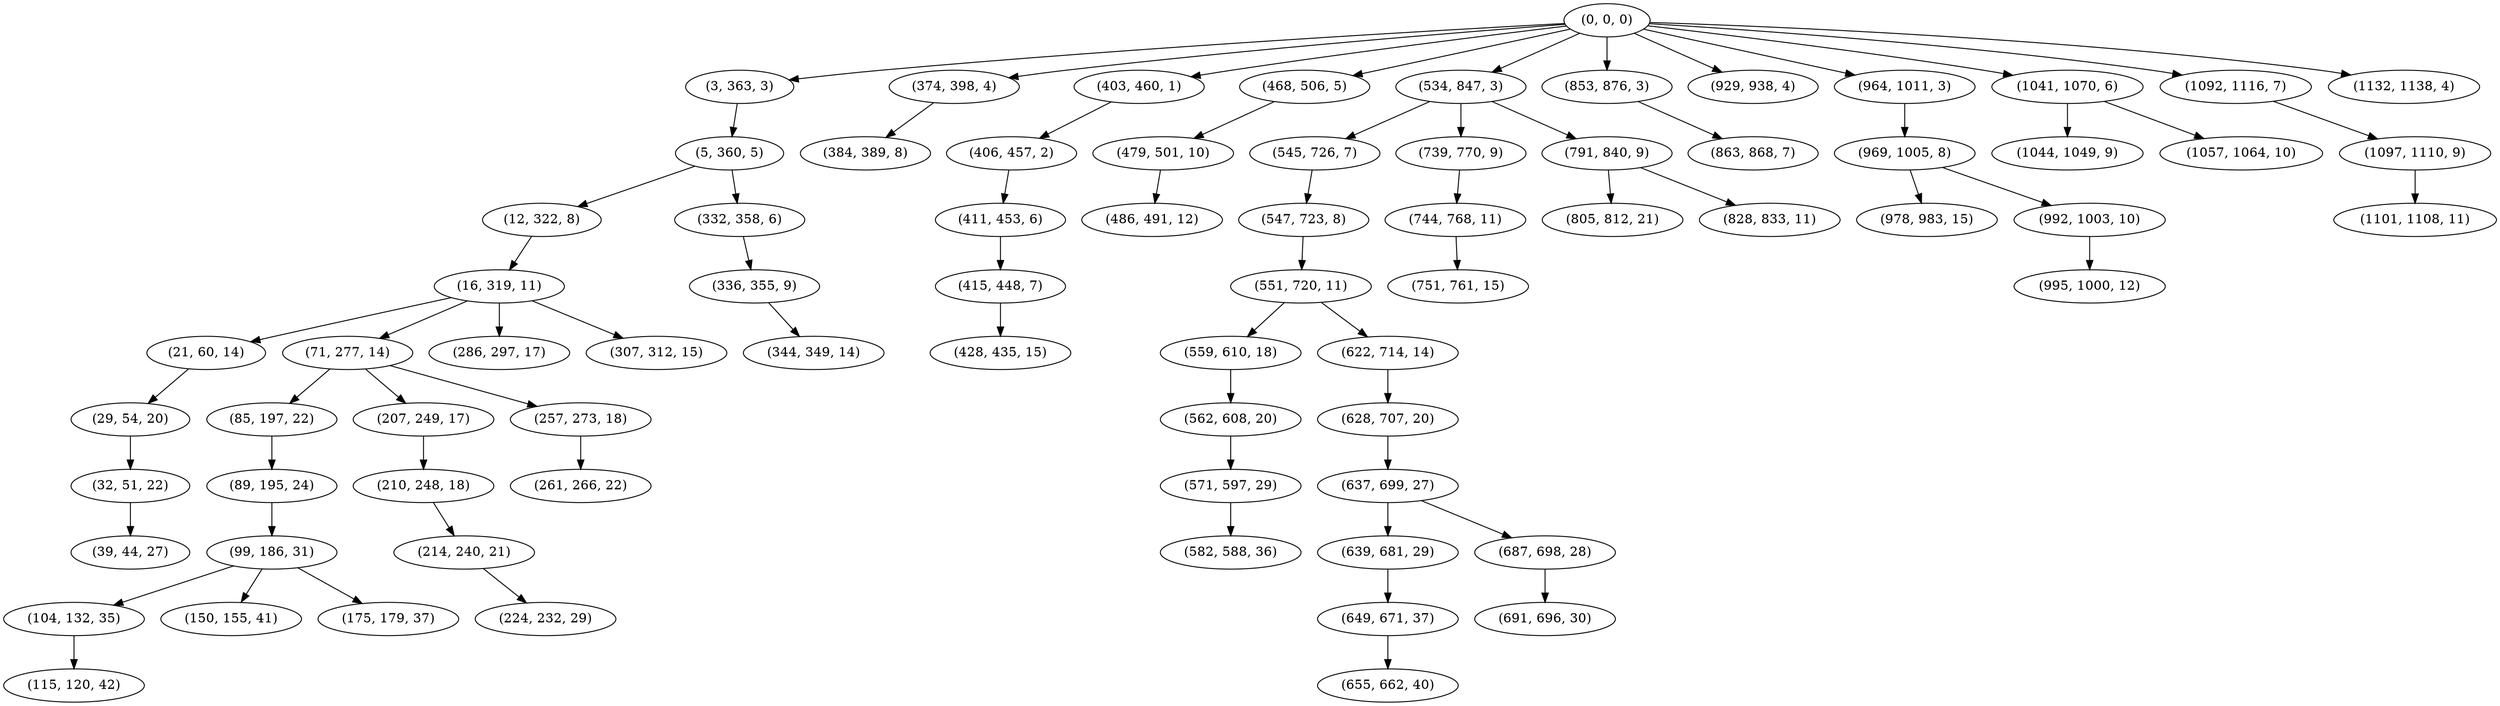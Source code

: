digraph tree {
    "(0, 0, 0)";
    "(3, 363, 3)";
    "(5, 360, 5)";
    "(12, 322, 8)";
    "(16, 319, 11)";
    "(21, 60, 14)";
    "(29, 54, 20)";
    "(32, 51, 22)";
    "(39, 44, 27)";
    "(71, 277, 14)";
    "(85, 197, 22)";
    "(89, 195, 24)";
    "(99, 186, 31)";
    "(104, 132, 35)";
    "(115, 120, 42)";
    "(150, 155, 41)";
    "(175, 179, 37)";
    "(207, 249, 17)";
    "(210, 248, 18)";
    "(214, 240, 21)";
    "(224, 232, 29)";
    "(257, 273, 18)";
    "(261, 266, 22)";
    "(286, 297, 17)";
    "(307, 312, 15)";
    "(332, 358, 6)";
    "(336, 355, 9)";
    "(344, 349, 14)";
    "(374, 398, 4)";
    "(384, 389, 8)";
    "(403, 460, 1)";
    "(406, 457, 2)";
    "(411, 453, 6)";
    "(415, 448, 7)";
    "(428, 435, 15)";
    "(468, 506, 5)";
    "(479, 501, 10)";
    "(486, 491, 12)";
    "(534, 847, 3)";
    "(545, 726, 7)";
    "(547, 723, 8)";
    "(551, 720, 11)";
    "(559, 610, 18)";
    "(562, 608, 20)";
    "(571, 597, 29)";
    "(582, 588, 36)";
    "(622, 714, 14)";
    "(628, 707, 20)";
    "(637, 699, 27)";
    "(639, 681, 29)";
    "(649, 671, 37)";
    "(655, 662, 40)";
    "(687, 698, 28)";
    "(691, 696, 30)";
    "(739, 770, 9)";
    "(744, 768, 11)";
    "(751, 761, 15)";
    "(791, 840, 9)";
    "(805, 812, 21)";
    "(828, 833, 11)";
    "(853, 876, 3)";
    "(863, 868, 7)";
    "(929, 938, 4)";
    "(964, 1011, 3)";
    "(969, 1005, 8)";
    "(978, 983, 15)";
    "(992, 1003, 10)";
    "(995, 1000, 12)";
    "(1041, 1070, 6)";
    "(1044, 1049, 9)";
    "(1057, 1064, 10)";
    "(1092, 1116, 7)";
    "(1097, 1110, 9)";
    "(1101, 1108, 11)";
    "(1132, 1138, 4)";
    "(0, 0, 0)" -> "(3, 363, 3)";
    "(0, 0, 0)" -> "(374, 398, 4)";
    "(0, 0, 0)" -> "(403, 460, 1)";
    "(0, 0, 0)" -> "(468, 506, 5)";
    "(0, 0, 0)" -> "(534, 847, 3)";
    "(0, 0, 0)" -> "(853, 876, 3)";
    "(0, 0, 0)" -> "(929, 938, 4)";
    "(0, 0, 0)" -> "(964, 1011, 3)";
    "(0, 0, 0)" -> "(1041, 1070, 6)";
    "(0, 0, 0)" -> "(1092, 1116, 7)";
    "(0, 0, 0)" -> "(1132, 1138, 4)";
    "(3, 363, 3)" -> "(5, 360, 5)";
    "(5, 360, 5)" -> "(12, 322, 8)";
    "(5, 360, 5)" -> "(332, 358, 6)";
    "(12, 322, 8)" -> "(16, 319, 11)";
    "(16, 319, 11)" -> "(21, 60, 14)";
    "(16, 319, 11)" -> "(71, 277, 14)";
    "(16, 319, 11)" -> "(286, 297, 17)";
    "(16, 319, 11)" -> "(307, 312, 15)";
    "(21, 60, 14)" -> "(29, 54, 20)";
    "(29, 54, 20)" -> "(32, 51, 22)";
    "(32, 51, 22)" -> "(39, 44, 27)";
    "(71, 277, 14)" -> "(85, 197, 22)";
    "(71, 277, 14)" -> "(207, 249, 17)";
    "(71, 277, 14)" -> "(257, 273, 18)";
    "(85, 197, 22)" -> "(89, 195, 24)";
    "(89, 195, 24)" -> "(99, 186, 31)";
    "(99, 186, 31)" -> "(104, 132, 35)";
    "(99, 186, 31)" -> "(150, 155, 41)";
    "(99, 186, 31)" -> "(175, 179, 37)";
    "(104, 132, 35)" -> "(115, 120, 42)";
    "(207, 249, 17)" -> "(210, 248, 18)";
    "(210, 248, 18)" -> "(214, 240, 21)";
    "(214, 240, 21)" -> "(224, 232, 29)";
    "(257, 273, 18)" -> "(261, 266, 22)";
    "(332, 358, 6)" -> "(336, 355, 9)";
    "(336, 355, 9)" -> "(344, 349, 14)";
    "(374, 398, 4)" -> "(384, 389, 8)";
    "(403, 460, 1)" -> "(406, 457, 2)";
    "(406, 457, 2)" -> "(411, 453, 6)";
    "(411, 453, 6)" -> "(415, 448, 7)";
    "(415, 448, 7)" -> "(428, 435, 15)";
    "(468, 506, 5)" -> "(479, 501, 10)";
    "(479, 501, 10)" -> "(486, 491, 12)";
    "(534, 847, 3)" -> "(545, 726, 7)";
    "(534, 847, 3)" -> "(739, 770, 9)";
    "(534, 847, 3)" -> "(791, 840, 9)";
    "(545, 726, 7)" -> "(547, 723, 8)";
    "(547, 723, 8)" -> "(551, 720, 11)";
    "(551, 720, 11)" -> "(559, 610, 18)";
    "(551, 720, 11)" -> "(622, 714, 14)";
    "(559, 610, 18)" -> "(562, 608, 20)";
    "(562, 608, 20)" -> "(571, 597, 29)";
    "(571, 597, 29)" -> "(582, 588, 36)";
    "(622, 714, 14)" -> "(628, 707, 20)";
    "(628, 707, 20)" -> "(637, 699, 27)";
    "(637, 699, 27)" -> "(639, 681, 29)";
    "(637, 699, 27)" -> "(687, 698, 28)";
    "(639, 681, 29)" -> "(649, 671, 37)";
    "(649, 671, 37)" -> "(655, 662, 40)";
    "(687, 698, 28)" -> "(691, 696, 30)";
    "(739, 770, 9)" -> "(744, 768, 11)";
    "(744, 768, 11)" -> "(751, 761, 15)";
    "(791, 840, 9)" -> "(805, 812, 21)";
    "(791, 840, 9)" -> "(828, 833, 11)";
    "(853, 876, 3)" -> "(863, 868, 7)";
    "(964, 1011, 3)" -> "(969, 1005, 8)";
    "(969, 1005, 8)" -> "(978, 983, 15)";
    "(969, 1005, 8)" -> "(992, 1003, 10)";
    "(992, 1003, 10)" -> "(995, 1000, 12)";
    "(1041, 1070, 6)" -> "(1044, 1049, 9)";
    "(1041, 1070, 6)" -> "(1057, 1064, 10)";
    "(1092, 1116, 7)" -> "(1097, 1110, 9)";
    "(1097, 1110, 9)" -> "(1101, 1108, 11)";
}
